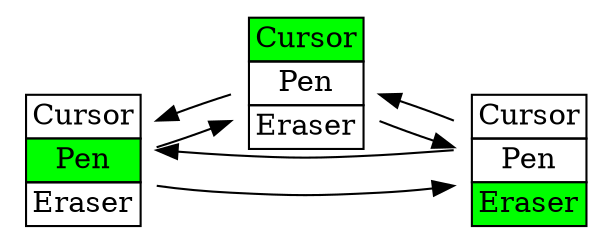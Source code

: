 digraph modes {
    rankdir=LR
    node [shape=plaintext];
    state1 [label=<
<TABLE BORDER="0" CELLBORDER="1" CELLSPACING="0">
<TR><TD>Cursor</TD></TR>
<TR><TD BGCOLOR="#00FF00">Pen</TD></TR>
<TR><TD>Eraser</TD></TR>
</TABLE>>];
    state2 [label=<
<TABLE BORDER="0" CELLBORDER="1" CELLSPACING="0">
<TR><TD BGCOLOR="#00FF00">Cursor</TD></TR>
<TR><TD>Pen</TD></TR>
<TR><TD>Eraser</TD></TR>
</TABLE>>];
    state3 [label=<
<TABLE BORDER="0" CELLBORDER="1" CELLSPACING="0">
<TR><TD>Cursor</TD></TR>
<TR><TD>Pen</TD></TR>
<TR><TD BGCOLOR="#00FF00">Eraser</TD></TR>
</TABLE>>];

    state1 -> state2;
    state2 -> state1;

    state2 -> state3;
    state3 -> state2;

    state1 -> state3;
    state3 -> state1;
}
